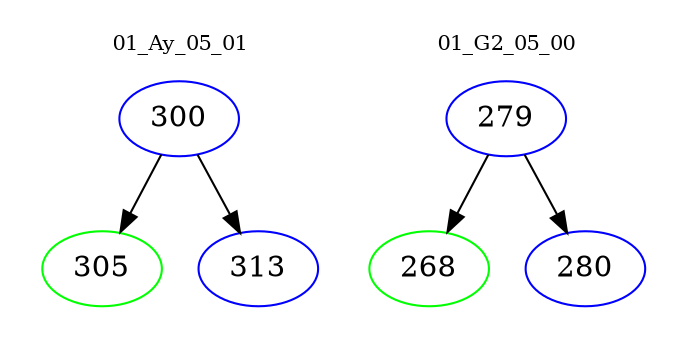 digraph{
subgraph cluster_0 {
color = white
label = "01_Ay_05_01";
fontsize=10;
T0_300 [label="300", color="blue"]
T0_300 -> T0_305 [color="black"]
T0_305 [label="305", color="green"]
T0_300 -> T0_313 [color="black"]
T0_313 [label="313", color="blue"]
}
subgraph cluster_1 {
color = white
label = "01_G2_05_00";
fontsize=10;
T1_279 [label="279", color="blue"]
T1_279 -> T1_268 [color="black"]
T1_268 [label="268", color="green"]
T1_279 -> T1_280 [color="black"]
T1_280 [label="280", color="blue"]
}
}
